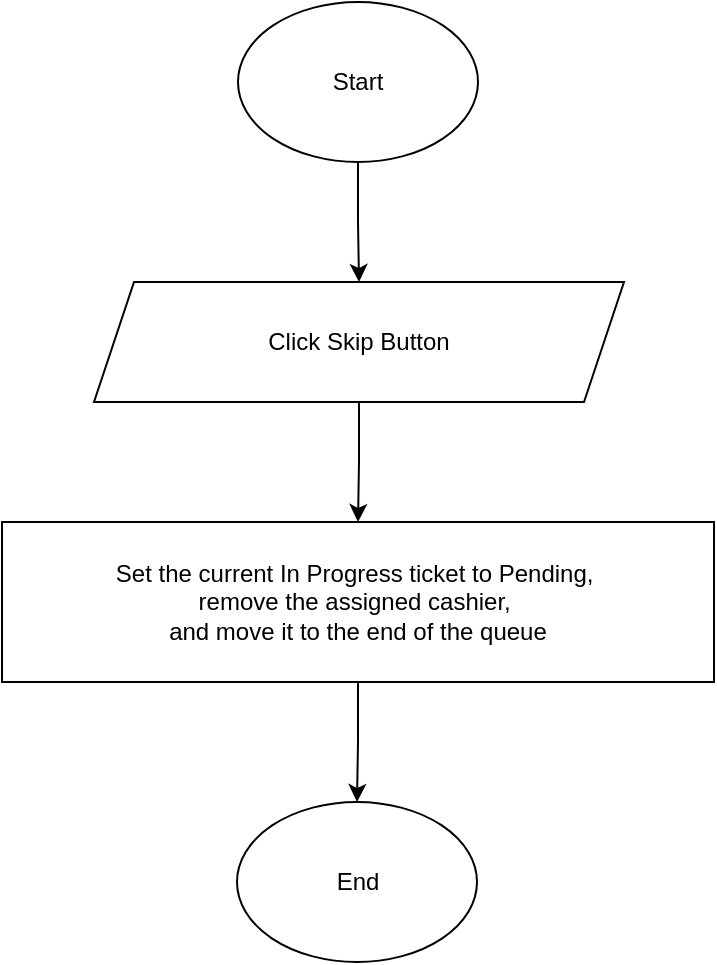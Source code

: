 <mxfile version="26.0.7">
  <diagram name="Page-1" id="A_AtASbzUhTWqcuBHgUt">
    <mxGraphModel dx="1036" dy="606" grid="1" gridSize="10" guides="1" tooltips="1" connect="1" arrows="1" fold="1" page="1" pageScale="1" pageWidth="850" pageHeight="1100" math="0" shadow="0">
      <root>
        <mxCell id="0" />
        <mxCell id="1" parent="0" />
        <mxCell id="8Uvv8rTyPBUZaO0NvZ4e-6" style="edgeStyle=orthogonalEdgeStyle;rounded=0;orthogonalLoop=1;jettySize=auto;html=1;entryX=0.5;entryY=0;entryDx=0;entryDy=0;" edge="1" parent="1" source="8Uvv8rTyPBUZaO0NvZ4e-1" target="8Uvv8rTyPBUZaO0NvZ4e-3">
          <mxGeometry relative="1" as="geometry" />
        </mxCell>
        <mxCell id="8Uvv8rTyPBUZaO0NvZ4e-1" value="Start" style="ellipse;whiteSpace=wrap;html=1;" vertex="1" parent="1">
          <mxGeometry x="365" y="40" width="120" height="80" as="geometry" />
        </mxCell>
        <mxCell id="8Uvv8rTyPBUZaO0NvZ4e-7" style="edgeStyle=orthogonalEdgeStyle;rounded=0;orthogonalLoop=1;jettySize=auto;html=1;entryX=0.5;entryY=0;entryDx=0;entryDy=0;" edge="1" parent="1" source="8Uvv8rTyPBUZaO0NvZ4e-3" target="8Uvv8rTyPBUZaO0NvZ4e-4">
          <mxGeometry relative="1" as="geometry" />
        </mxCell>
        <mxCell id="8Uvv8rTyPBUZaO0NvZ4e-3" value="Click Skip Button" style="shape=parallelogram;perimeter=parallelogramPerimeter;whiteSpace=wrap;html=1;fixedSize=1;" vertex="1" parent="1">
          <mxGeometry x="293" y="180" width="265" height="60" as="geometry" />
        </mxCell>
        <mxCell id="8Uvv8rTyPBUZaO0NvZ4e-8" style="edgeStyle=orthogonalEdgeStyle;rounded=0;orthogonalLoop=1;jettySize=auto;html=1;entryX=0.5;entryY=0;entryDx=0;entryDy=0;" edge="1" parent="1" source="8Uvv8rTyPBUZaO0NvZ4e-4" target="8Uvv8rTyPBUZaO0NvZ4e-5">
          <mxGeometry relative="1" as="geometry" />
        </mxCell>
        <mxCell id="8Uvv8rTyPBUZaO0NvZ4e-4" value="Set the current In Progress ticket to Pending,&amp;nbsp;&lt;div&gt;remove the assigned cashier,&amp;nbsp;&lt;div&gt;and move it to the end of the queue&lt;/div&gt;&lt;/div&gt;" style="rounded=0;whiteSpace=wrap;html=1;" vertex="1" parent="1">
          <mxGeometry x="247" y="300" width="356" height="80" as="geometry" />
        </mxCell>
        <mxCell id="8Uvv8rTyPBUZaO0NvZ4e-5" value="End" style="ellipse;whiteSpace=wrap;html=1;" vertex="1" parent="1">
          <mxGeometry x="364.5" y="440" width="120" height="80" as="geometry" />
        </mxCell>
      </root>
    </mxGraphModel>
  </diagram>
</mxfile>
